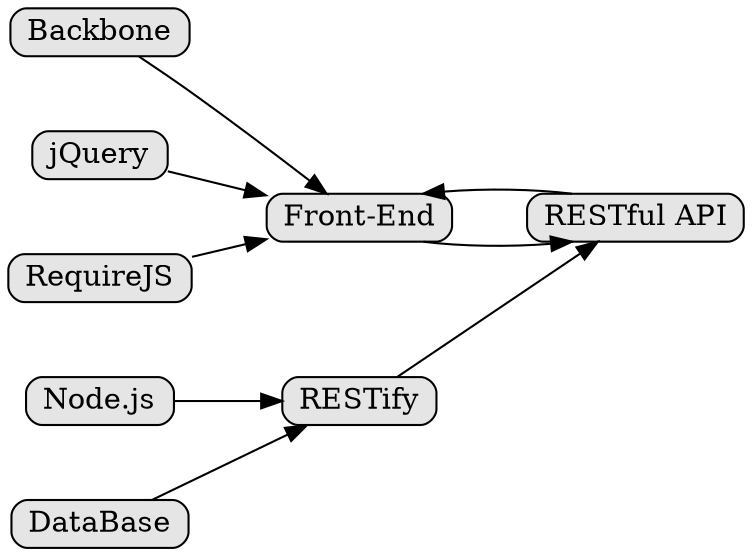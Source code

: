 digraph tree
{
    nodesep=0.5;
    charset="UTF-8";
    rankdir=LR;
    fixedsize=true;
    node [style="rounded,filled", width=0, height=0, shape=box, fillcolor="#E5E5E5", concentrate=true]

    "Backbone" -> "Front-End" -> "RESTful API"
    "jQuery" -> "Front-End"
    "RequireJS" -> "Front-End" 
    "Node.js" -> "RESTify" -> "RESTful API"
    "DataBase" -> "RESTify" 
    "RESTful API" ->  "Front-End" 
}

